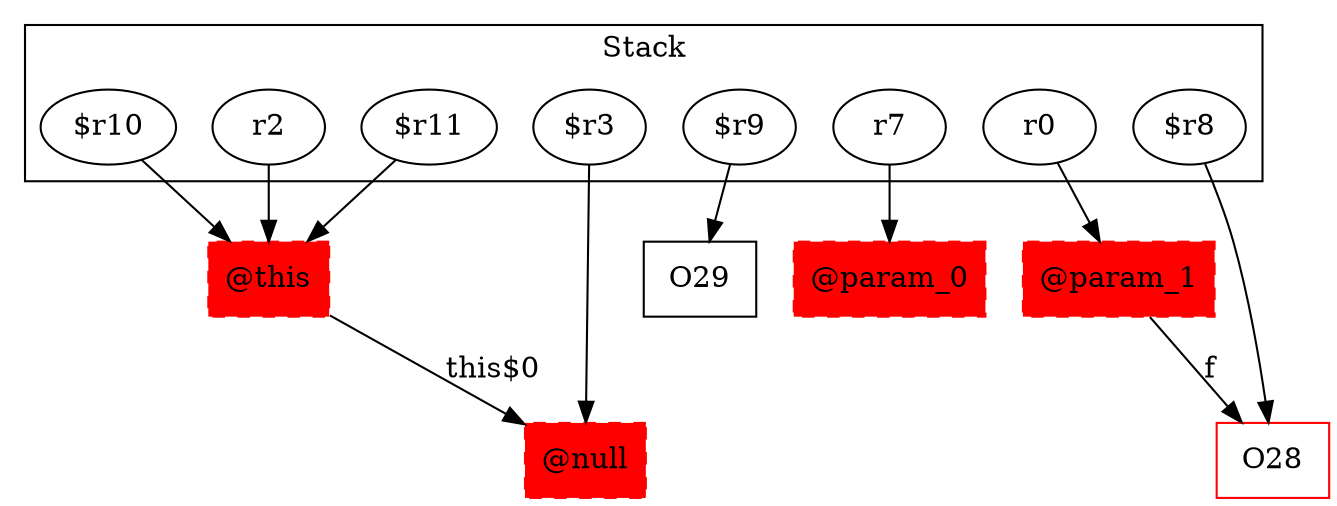 digraph sample {
  rankDir="LR";
  subgraph cluster_0 {
    label="Stack"
    "r2"; "r0"; "$r11"; "$r10"; "$r9"; "r7"; "$r8"; "$r3"; 
  }
  "r2" -> { "@this"[shape=box]};
  "r0" -> { "@param_1"[shape=box]};
  "$r11" -> { "@this"[shape=box]};
  "$r10" -> { "@this"[shape=box]};
  "$r9" -> { O29[shape=box]};
  "r7" -> { "@param_0"[shape=box]};
  "$r8" -> { O28[shape=box]};
  "$r3" -> { "@null"[shape=box]};
  "@null"[shape=box, style="filled,dashed"];
  "@this" -> "@null"[label="this$0", weight="0.2"]
  "@this"[shape=box, style="filled,dashed"];
  "@param_0"[shape=box, style="filled,dashed"];
  "@param_1" -> O28[label="f", weight="0.2"]
  "@param_1"[shape=box, style="filled,dashed"];
  "@null"[color="red"];
  O28[color="red"];
  "@this"[color="red"];
  "@param_0"[color="red"];
  "@param_1"[color="red"];
}

